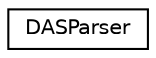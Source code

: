 digraph "Graphical Class Hierarchy"
{
 // INTERACTIVE_SVG=YES
  edge [fontname="Helvetica",fontsize="10",labelfontname="Helvetica",labelfontsize="10"];
  node [fontname="Helvetica",fontsize="10",shape=record];
  rankdir="LR";
  Node1 [label="DASParser",height=0.2,width=0.4,color="black", fillcolor="white", style="filled",URL="$class_d_a_s_parser.html"];
}
